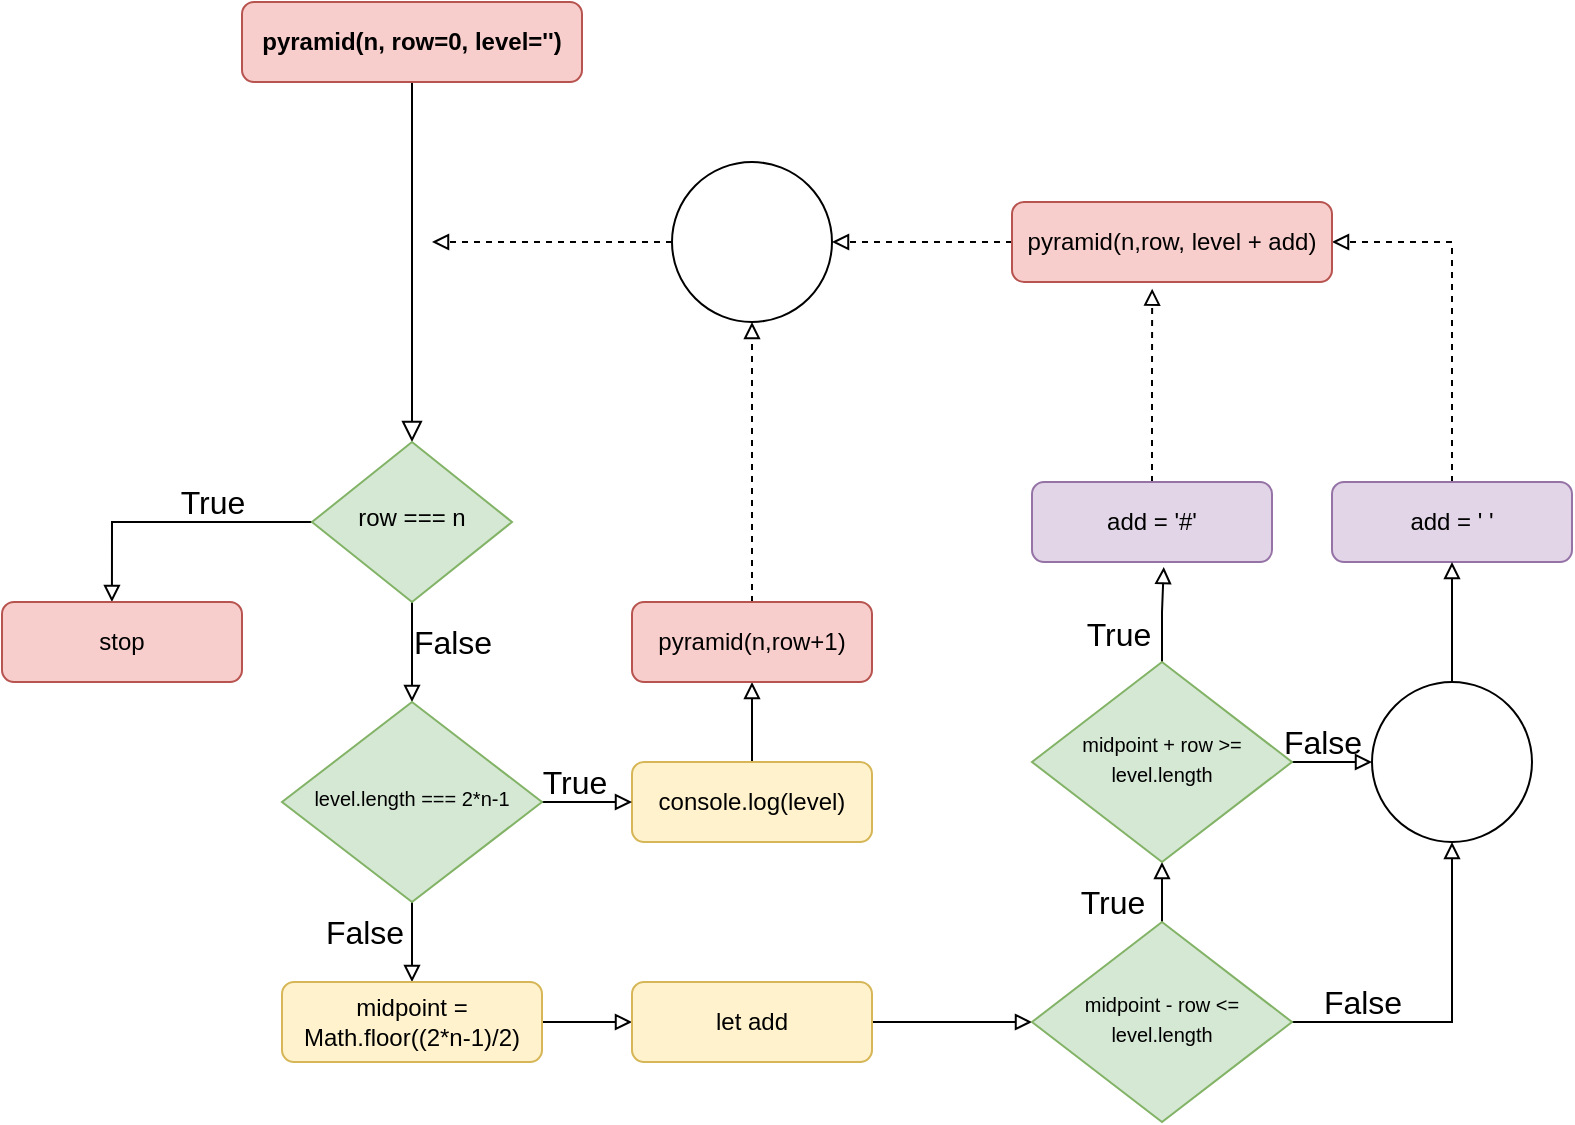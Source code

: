 <mxfile version="15.4.0" type="device"><diagram id="C5RBs43oDa-KdzZeNtuy" name="Page-1"><mxGraphModel dx="1185" dy="685" grid="1" gridSize="10" guides="1" tooltips="1" connect="1" arrows="1" fold="1" page="1" pageScale="1" pageWidth="827" pageHeight="1169" math="0" shadow="0"><root><mxCell id="WIyWlLk6GJQsqaUBKTNV-0"/><mxCell id="WIyWlLk6GJQsqaUBKTNV-1" parent="WIyWlLk6GJQsqaUBKTNV-0"/><mxCell id="WIyWlLk6GJQsqaUBKTNV-2" value="" style="rounded=0;html=1;jettySize=auto;orthogonalLoop=1;fontSize=11;endArrow=block;endFill=0;endSize=8;strokeWidth=1;shadow=0;labelBackgroundColor=none;edgeStyle=orthogonalEdgeStyle;" parent="WIyWlLk6GJQsqaUBKTNV-1" source="WIyWlLk6GJQsqaUBKTNV-3" target="WIyWlLk6GJQsqaUBKTNV-6" edge="1"><mxGeometry relative="1" as="geometry"/></mxCell><mxCell id="WIyWlLk6GJQsqaUBKTNV-3" value="&lt;b&gt;pyramid(n, row=0, level='')&lt;/b&gt;" style="rounded=1;whiteSpace=wrap;html=1;fontSize=12;glass=0;strokeWidth=1;shadow=0;fillColor=#f8cecc;strokeColor=#b85450;" parent="WIyWlLk6GJQsqaUBKTNV-1" vertex="1"><mxGeometry x="135" y="40" width="170" height="40" as="geometry"/></mxCell><mxCell id="ypAxw2BDR-nQNmNIGa81-7" style="edgeStyle=orthogonalEdgeStyle;rounded=0;orthogonalLoop=1;jettySize=auto;html=1;exitX=0.5;exitY=1;exitDx=0;exitDy=0;entryX=0.5;entryY=0;entryDx=0;entryDy=0;endArrow=block;endFill=0;" parent="WIyWlLk6GJQsqaUBKTNV-1" source="WIyWlLk6GJQsqaUBKTNV-6" target="ypAxw2BDR-nQNmNIGa81-1" edge="1"><mxGeometry relative="1" as="geometry"/></mxCell><mxCell id="s3zD4TfZY1tFYKVaxBfs-2" value="False" style="edgeLabel;html=1;align=center;verticalAlign=middle;resizable=0;points=[];fontSize=16;labelBackgroundColor=none;" vertex="1" connectable="0" parent="ypAxw2BDR-nQNmNIGa81-7"><mxGeometry x="-0.234" relative="1" as="geometry"><mxPoint x="20" y="1" as="offset"/></mxGeometry></mxCell><mxCell id="ypAxw2BDR-nQNmNIGa81-31" style="edgeStyle=orthogonalEdgeStyle;rounded=0;jumpSize=12;orthogonalLoop=1;jettySize=auto;html=1;exitX=0;exitY=0.5;exitDx=0;exitDy=0;entryX=0.458;entryY=0;entryDx=0;entryDy=0;entryPerimeter=0;endArrow=block;endFill=0;" parent="WIyWlLk6GJQsqaUBKTNV-1" source="WIyWlLk6GJQsqaUBKTNV-6" target="ypAxw2BDR-nQNmNIGa81-0" edge="1"><mxGeometry relative="1" as="geometry"/></mxCell><mxCell id="s3zD4TfZY1tFYKVaxBfs-1" value="True" style="edgeLabel;html=1;align=center;verticalAlign=middle;resizable=0;points=[];labelBackgroundColor=none;fontSize=16;" vertex="1" connectable="0" parent="ypAxw2BDR-nQNmNIGa81-31"><mxGeometry x="-0.051" relative="1" as="geometry"><mxPoint x="16" y="-10" as="offset"/></mxGeometry></mxCell><mxCell id="WIyWlLk6GJQsqaUBKTNV-6" value="row === n" style="rhombus;whiteSpace=wrap;html=1;shadow=0;fontFamily=Helvetica;fontSize=12;align=center;strokeWidth=1;spacing=6;spacingTop=-4;fillColor=#d5e8d4;strokeColor=#82b366;" parent="WIyWlLk6GJQsqaUBKTNV-1" vertex="1"><mxGeometry x="170" y="260" width="100" height="80" as="geometry"/></mxCell><mxCell id="ypAxw2BDR-nQNmNIGa81-9" style="edgeStyle=orthogonalEdgeStyle;rounded=0;orthogonalLoop=1;jettySize=auto;html=1;exitX=0.5;exitY=0;exitDx=0;exitDy=0;entryX=0.5;entryY=1;entryDx=0;entryDy=0;endArrow=block;endFill=0;" parent="WIyWlLk6GJQsqaUBKTNV-1" source="WIyWlLk6GJQsqaUBKTNV-7" target="ypAxw2BDR-nQNmNIGa81-2" edge="1"><mxGeometry relative="1" as="geometry"/></mxCell><mxCell id="WIyWlLk6GJQsqaUBKTNV-7" value="console.log(level)" style="rounded=1;whiteSpace=wrap;html=1;fontSize=12;glass=0;strokeWidth=1;shadow=0;fillColor=#fff2cc;strokeColor=#d6b656;" parent="WIyWlLk6GJQsqaUBKTNV-1" vertex="1"><mxGeometry x="330" y="420" width="120" height="40" as="geometry"/></mxCell><mxCell id="ypAxw2BDR-nQNmNIGa81-0" value="stop" style="rounded=1;whiteSpace=wrap;html=1;fontSize=12;glass=0;strokeWidth=1;shadow=0;fillColor=#f8cecc;strokeColor=#b85450;" parent="WIyWlLk6GJQsqaUBKTNV-1" vertex="1"><mxGeometry x="15" y="340" width="120" height="40" as="geometry"/></mxCell><mxCell id="ypAxw2BDR-nQNmNIGa81-8" style="edgeStyle=orthogonalEdgeStyle;rounded=0;orthogonalLoop=1;jettySize=auto;html=1;exitX=1;exitY=0.5;exitDx=0;exitDy=0;entryX=0;entryY=0.5;entryDx=0;entryDy=0;endArrow=block;endFill=0;" parent="WIyWlLk6GJQsqaUBKTNV-1" source="ypAxw2BDR-nQNmNIGa81-1" target="WIyWlLk6GJQsqaUBKTNV-7" edge="1"><mxGeometry relative="1" as="geometry"><Array as="points"><mxPoint x="300" y="440"/><mxPoint x="300" y="440"/></Array></mxGeometry></mxCell><mxCell id="ypAxw2BDR-nQNmNIGa81-11" style="edgeStyle=orthogonalEdgeStyle;rounded=0;jumpSize=12;orthogonalLoop=1;jettySize=auto;html=1;exitX=0.5;exitY=1;exitDx=0;exitDy=0;entryX=0.5;entryY=0;entryDx=0;entryDy=0;endArrow=block;endFill=0;" parent="WIyWlLk6GJQsqaUBKTNV-1" source="ypAxw2BDR-nQNmNIGa81-1" target="ypAxw2BDR-nQNmNIGa81-3" edge="1"><mxGeometry relative="1" as="geometry"/></mxCell><mxCell id="ypAxw2BDR-nQNmNIGa81-1" value="&lt;font style=&quot;font-size: 10px&quot;&gt;level.length === 2*n-1&lt;/font&gt;" style="rhombus;whiteSpace=wrap;html=1;shadow=0;fontFamily=Helvetica;fontSize=12;align=center;strokeWidth=1;spacing=6;spacingTop=-4;fillColor=#d5e8d4;strokeColor=#82b366;" parent="WIyWlLk6GJQsqaUBKTNV-1" vertex="1"><mxGeometry x="155" y="390" width="130" height="100" as="geometry"/></mxCell><mxCell id="ypAxw2BDR-nQNmNIGa81-17" style="edgeStyle=orthogonalEdgeStyle;rounded=0;jumpSize=12;orthogonalLoop=1;jettySize=auto;html=1;exitX=0.5;exitY=0;exitDx=0;exitDy=0;entryX=0.5;entryY=1;entryDx=0;entryDy=0;endArrow=block;endFill=0;dashed=1;" parent="WIyWlLk6GJQsqaUBKTNV-1" source="ypAxw2BDR-nQNmNIGa81-2" target="ypAxw2BDR-nQNmNIGa81-15" edge="1"><mxGeometry relative="1" as="geometry"/></mxCell><mxCell id="ypAxw2BDR-nQNmNIGa81-2" value="pyramid(n,row+1)" style="rounded=1;whiteSpace=wrap;html=1;fontSize=12;glass=0;strokeWidth=1;shadow=0;fillColor=#f8cecc;strokeColor=#b85450;" parent="WIyWlLk6GJQsqaUBKTNV-1" vertex="1"><mxGeometry x="330" y="340" width="120" height="40" as="geometry"/></mxCell><mxCell id="ypAxw2BDR-nQNmNIGa81-12" style="edgeStyle=orthogonalEdgeStyle;rounded=0;jumpSize=12;orthogonalLoop=1;jettySize=auto;html=1;exitX=1;exitY=0.5;exitDx=0;exitDy=0;entryX=0;entryY=0.5;entryDx=0;entryDy=0;endArrow=block;endFill=0;" parent="WIyWlLk6GJQsqaUBKTNV-1" source="ypAxw2BDR-nQNmNIGa81-3" target="ypAxw2BDR-nQNmNIGa81-4" edge="1"><mxGeometry relative="1" as="geometry"/></mxCell><mxCell id="ypAxw2BDR-nQNmNIGa81-3" value="midpoint = Math.floor((2*n-1)/2)" style="rounded=1;whiteSpace=wrap;html=1;fontSize=12;glass=0;strokeWidth=1;shadow=0;fillColor=#fff2cc;strokeColor=#d6b656;" parent="WIyWlLk6GJQsqaUBKTNV-1" vertex="1"><mxGeometry x="155" y="530" width="130" height="40" as="geometry"/></mxCell><mxCell id="ypAxw2BDR-nQNmNIGa81-13" style="edgeStyle=orthogonalEdgeStyle;rounded=0;jumpSize=12;orthogonalLoop=1;jettySize=auto;html=1;exitX=1;exitY=0.5;exitDx=0;exitDy=0;endArrow=block;endFill=0;" parent="WIyWlLk6GJQsqaUBKTNV-1" source="ypAxw2BDR-nQNmNIGa81-4" target="ypAxw2BDR-nQNmNIGa81-5" edge="1"><mxGeometry relative="1" as="geometry"/></mxCell><mxCell id="ypAxw2BDR-nQNmNIGa81-4" value="let add" style="rounded=1;whiteSpace=wrap;html=1;fontSize=12;glass=0;strokeWidth=1;shadow=0;fillColor=#fff2cc;strokeColor=#d6b656;" parent="WIyWlLk6GJQsqaUBKTNV-1" vertex="1"><mxGeometry x="330" y="530" width="120" height="40" as="geometry"/></mxCell><mxCell id="ypAxw2BDR-nQNmNIGa81-26" style="edgeStyle=orthogonalEdgeStyle;rounded=0;jumpSize=12;orthogonalLoop=1;jettySize=auto;html=1;exitX=0.5;exitY=0;exitDx=0;exitDy=0;entryX=0.5;entryY=1;entryDx=0;entryDy=0;endArrow=block;endFill=0;" parent="WIyWlLk6GJQsqaUBKTNV-1" source="ypAxw2BDR-nQNmNIGa81-5" target="ypAxw2BDR-nQNmNIGa81-6" edge="1"><mxGeometry relative="1" as="geometry"/></mxCell><mxCell id="ypAxw2BDR-nQNmNIGa81-30" style="edgeStyle=orthogonalEdgeStyle;rounded=0;jumpSize=12;orthogonalLoop=1;jettySize=auto;html=1;exitX=1;exitY=0.5;exitDx=0;exitDy=0;entryX=0.5;entryY=1;entryDx=0;entryDy=0;endArrow=block;endFill=0;" parent="WIyWlLk6GJQsqaUBKTNV-1" source="ypAxw2BDR-nQNmNIGa81-5" target="ypAxw2BDR-nQNmNIGa81-27" edge="1"><mxGeometry relative="1" as="geometry"/></mxCell><mxCell id="ypAxw2BDR-nQNmNIGa81-5" value="&lt;font style=&quot;font-size: 10px&quot;&gt;midpoint - row &amp;lt;= level.length&lt;/font&gt;" style="rhombus;whiteSpace=wrap;html=1;shadow=0;fontFamily=Helvetica;fontSize=12;align=center;strokeWidth=1;spacing=6;spacingTop=-4;fillColor=#d5e8d4;strokeColor=#82b366;" parent="WIyWlLk6GJQsqaUBKTNV-1" vertex="1"><mxGeometry x="530" y="500" width="130" height="100" as="geometry"/></mxCell><mxCell id="ypAxw2BDR-nQNmNIGa81-25" style="edgeStyle=orthogonalEdgeStyle;rounded=0;jumpSize=12;orthogonalLoop=1;jettySize=auto;html=1;exitX=0.5;exitY=0;exitDx=0;exitDy=0;entryX=0.549;entryY=1.063;entryDx=0;entryDy=0;entryPerimeter=0;endArrow=block;endFill=0;" parent="WIyWlLk6GJQsqaUBKTNV-1" source="ypAxw2BDR-nQNmNIGa81-6" target="ypAxw2BDR-nQNmNIGa81-20" edge="1"><mxGeometry relative="1" as="geometry"/></mxCell><mxCell id="ypAxw2BDR-nQNmNIGa81-28" style="edgeStyle=orthogonalEdgeStyle;rounded=0;jumpSize=12;orthogonalLoop=1;jettySize=auto;html=1;exitX=1;exitY=0.5;exitDx=0;exitDy=0;entryX=0;entryY=0.5;entryDx=0;entryDy=0;endArrow=block;endFill=0;" parent="WIyWlLk6GJQsqaUBKTNV-1" source="ypAxw2BDR-nQNmNIGa81-6" target="ypAxw2BDR-nQNmNIGa81-27" edge="1"><mxGeometry relative="1" as="geometry"/></mxCell><mxCell id="ypAxw2BDR-nQNmNIGa81-6" value="&lt;font style=&quot;font-size: 10px&quot;&gt;midpoint + row &amp;gt;= level.length&lt;/font&gt;" style="rhombus;whiteSpace=wrap;html=1;shadow=0;fontFamily=Helvetica;fontSize=12;align=center;strokeWidth=1;spacing=6;spacingTop=-4;fillColor=#d5e8d4;strokeColor=#82b366;" parent="WIyWlLk6GJQsqaUBKTNV-1" vertex="1"><mxGeometry x="530" y="370" width="130" height="100" as="geometry"/></mxCell><mxCell id="ypAxw2BDR-nQNmNIGa81-16" style="edgeStyle=orthogonalEdgeStyle;rounded=0;jumpSize=12;orthogonalLoop=1;jettySize=auto;html=1;endArrow=block;endFill=0;dashed=1;" parent="WIyWlLk6GJQsqaUBKTNV-1" source="ypAxw2BDR-nQNmNIGa81-15" edge="1"><mxGeometry relative="1" as="geometry"><mxPoint x="230" y="160" as="targetPoint"/></mxGeometry></mxCell><mxCell id="ypAxw2BDR-nQNmNIGa81-15" value="" style="ellipse;whiteSpace=wrap;html=1;aspect=fixed;" parent="WIyWlLk6GJQsqaUBKTNV-1" vertex="1"><mxGeometry x="350" y="120" width="80" height="80" as="geometry"/></mxCell><mxCell id="ypAxw2BDR-nQNmNIGa81-24" style="edgeStyle=orthogonalEdgeStyle;rounded=0;jumpSize=12;orthogonalLoop=1;jettySize=auto;html=1;exitX=0.5;exitY=0;exitDx=0;exitDy=0;entryX=1;entryY=0.5;entryDx=0;entryDy=0;endArrow=block;endFill=0;dashed=1;" parent="WIyWlLk6GJQsqaUBKTNV-1" source="ypAxw2BDR-nQNmNIGa81-19" target="ypAxw2BDR-nQNmNIGa81-21" edge="1"><mxGeometry relative="1" as="geometry"/></mxCell><mxCell id="ypAxw2BDR-nQNmNIGa81-19" value="add = ' '" style="rounded=1;whiteSpace=wrap;html=1;fontSize=12;glass=0;strokeWidth=1;shadow=0;fillColor=#e1d5e7;strokeColor=#9673a6;" parent="WIyWlLk6GJQsqaUBKTNV-1" vertex="1"><mxGeometry x="680" y="280" width="120" height="40" as="geometry"/></mxCell><mxCell id="ypAxw2BDR-nQNmNIGa81-23" style="edgeStyle=orthogonalEdgeStyle;rounded=0;jumpSize=12;orthogonalLoop=1;jettySize=auto;html=1;exitX=0.5;exitY=0;exitDx=0;exitDy=0;entryX=0.438;entryY=1.083;entryDx=0;entryDy=0;entryPerimeter=0;endArrow=block;endFill=0;dashed=1;" parent="WIyWlLk6GJQsqaUBKTNV-1" source="ypAxw2BDR-nQNmNIGa81-20" target="ypAxw2BDR-nQNmNIGa81-21" edge="1"><mxGeometry relative="1" as="geometry"/></mxCell><mxCell id="ypAxw2BDR-nQNmNIGa81-20" value="add = '#'" style="rounded=1;whiteSpace=wrap;html=1;fontSize=12;glass=0;strokeWidth=1;shadow=0;fillColor=#e1d5e7;strokeColor=#9673a6;" parent="WIyWlLk6GJQsqaUBKTNV-1" vertex="1"><mxGeometry x="530" y="280" width="120" height="40" as="geometry"/></mxCell><mxCell id="ypAxw2BDR-nQNmNIGa81-22" style="edgeStyle=orthogonalEdgeStyle;rounded=0;jumpSize=12;orthogonalLoop=1;jettySize=auto;html=1;exitX=0;exitY=0.5;exitDx=0;exitDy=0;entryX=1;entryY=0.5;entryDx=0;entryDy=0;endArrow=block;endFill=0;dashed=1;" parent="WIyWlLk6GJQsqaUBKTNV-1" source="ypAxw2BDR-nQNmNIGa81-21" target="ypAxw2BDR-nQNmNIGa81-15" edge="1"><mxGeometry relative="1" as="geometry"/></mxCell><mxCell id="ypAxw2BDR-nQNmNIGa81-21" value="pyramid(n,row, level + add)" style="rounded=1;whiteSpace=wrap;html=1;fontSize=12;glass=0;strokeWidth=1;shadow=0;fillColor=#f8cecc;strokeColor=#b85450;" parent="WIyWlLk6GJQsqaUBKTNV-1" vertex="1"><mxGeometry x="520" y="140" width="160" height="40" as="geometry"/></mxCell><mxCell id="ypAxw2BDR-nQNmNIGa81-29" style="edgeStyle=orthogonalEdgeStyle;rounded=0;jumpSize=12;orthogonalLoop=1;jettySize=auto;html=1;exitX=0.5;exitY=0;exitDx=0;exitDy=0;entryX=0.5;entryY=1;entryDx=0;entryDy=0;endArrow=block;endFill=0;" parent="WIyWlLk6GJQsqaUBKTNV-1" source="ypAxw2BDR-nQNmNIGa81-27" target="ypAxw2BDR-nQNmNIGa81-19" edge="1"><mxGeometry relative="1" as="geometry"/></mxCell><mxCell id="ypAxw2BDR-nQNmNIGa81-27" value="" style="ellipse;whiteSpace=wrap;html=1;aspect=fixed;" parent="WIyWlLk6GJQsqaUBKTNV-1" vertex="1"><mxGeometry x="700" y="380" width="80" height="80" as="geometry"/></mxCell><mxCell id="s3zD4TfZY1tFYKVaxBfs-3" value="True" style="text;html=1;align=center;verticalAlign=middle;resizable=0;points=[];autosize=1;strokeColor=none;fillColor=none;fontSize=16;" vertex="1" parent="WIyWlLk6GJQsqaUBKTNV-1"><mxGeometry x="276" y="420" width="50" height="20" as="geometry"/></mxCell><mxCell id="s3zD4TfZY1tFYKVaxBfs-4" value="False" style="text;html=1;align=center;verticalAlign=middle;resizable=0;points=[];autosize=1;strokeColor=none;fillColor=none;fontSize=16;" vertex="1" parent="WIyWlLk6GJQsqaUBKTNV-1"><mxGeometry x="171" y="495" width="50" height="20" as="geometry"/></mxCell><mxCell id="s3zD4TfZY1tFYKVaxBfs-5" value="False" style="text;html=1;align=center;verticalAlign=middle;resizable=0;points=[];autosize=1;strokeColor=none;fillColor=none;fontSize=16;" vertex="1" parent="WIyWlLk6GJQsqaUBKTNV-1"><mxGeometry x="670" y="530" width="50" height="20" as="geometry"/></mxCell><mxCell id="s3zD4TfZY1tFYKVaxBfs-6" value="True" style="text;html=1;align=center;verticalAlign=middle;resizable=0;points=[];autosize=1;strokeColor=none;fillColor=none;fontSize=16;" vertex="1" parent="WIyWlLk6GJQsqaUBKTNV-1"><mxGeometry x="545" y="480" width="50" height="20" as="geometry"/></mxCell><mxCell id="s3zD4TfZY1tFYKVaxBfs-7" value="False" style="text;html=1;align=center;verticalAlign=middle;resizable=0;points=[];autosize=1;strokeColor=none;fillColor=none;fontSize=16;" vertex="1" parent="WIyWlLk6GJQsqaUBKTNV-1"><mxGeometry x="650" y="400" width="50" height="20" as="geometry"/></mxCell><mxCell id="s3zD4TfZY1tFYKVaxBfs-8" value="True" style="text;html=1;align=center;verticalAlign=middle;resizable=0;points=[];autosize=1;strokeColor=none;fillColor=none;fontSize=16;" vertex="1" parent="WIyWlLk6GJQsqaUBKTNV-1"><mxGeometry x="548" y="346" width="50" height="20" as="geometry"/></mxCell></root></mxGraphModel></diagram></mxfile>